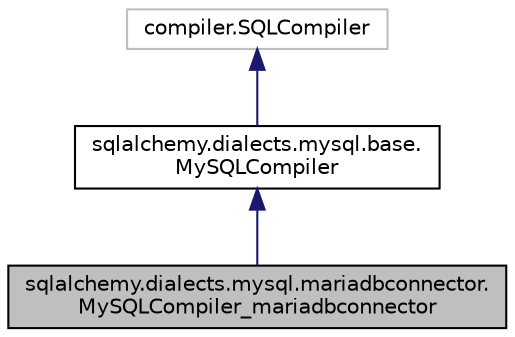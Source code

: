 digraph "sqlalchemy.dialects.mysql.mariadbconnector.MySQLCompiler_mariadbconnector"
{
 // LATEX_PDF_SIZE
  edge [fontname="Helvetica",fontsize="10",labelfontname="Helvetica",labelfontsize="10"];
  node [fontname="Helvetica",fontsize="10",shape=record];
  Node1 [label="sqlalchemy.dialects.mysql.mariadbconnector.\lMySQLCompiler_mariadbconnector",height=0.2,width=0.4,color="black", fillcolor="grey75", style="filled", fontcolor="black",tooltip=" "];
  Node2 -> Node1 [dir="back",color="midnightblue",fontsize="10",style="solid",fontname="Helvetica"];
  Node2 [label="sqlalchemy.dialects.mysql.base.\lMySQLCompiler",height=0.2,width=0.4,color="black", fillcolor="white", style="filled",URL="$classsqlalchemy_1_1dialects_1_1mysql_1_1base_1_1MySQLCompiler.html",tooltip=" "];
  Node3 -> Node2 [dir="back",color="midnightblue",fontsize="10",style="solid",fontname="Helvetica"];
  Node3 [label="compiler.SQLCompiler",height=0.2,width=0.4,color="grey75", fillcolor="white", style="filled",tooltip=" "];
}
